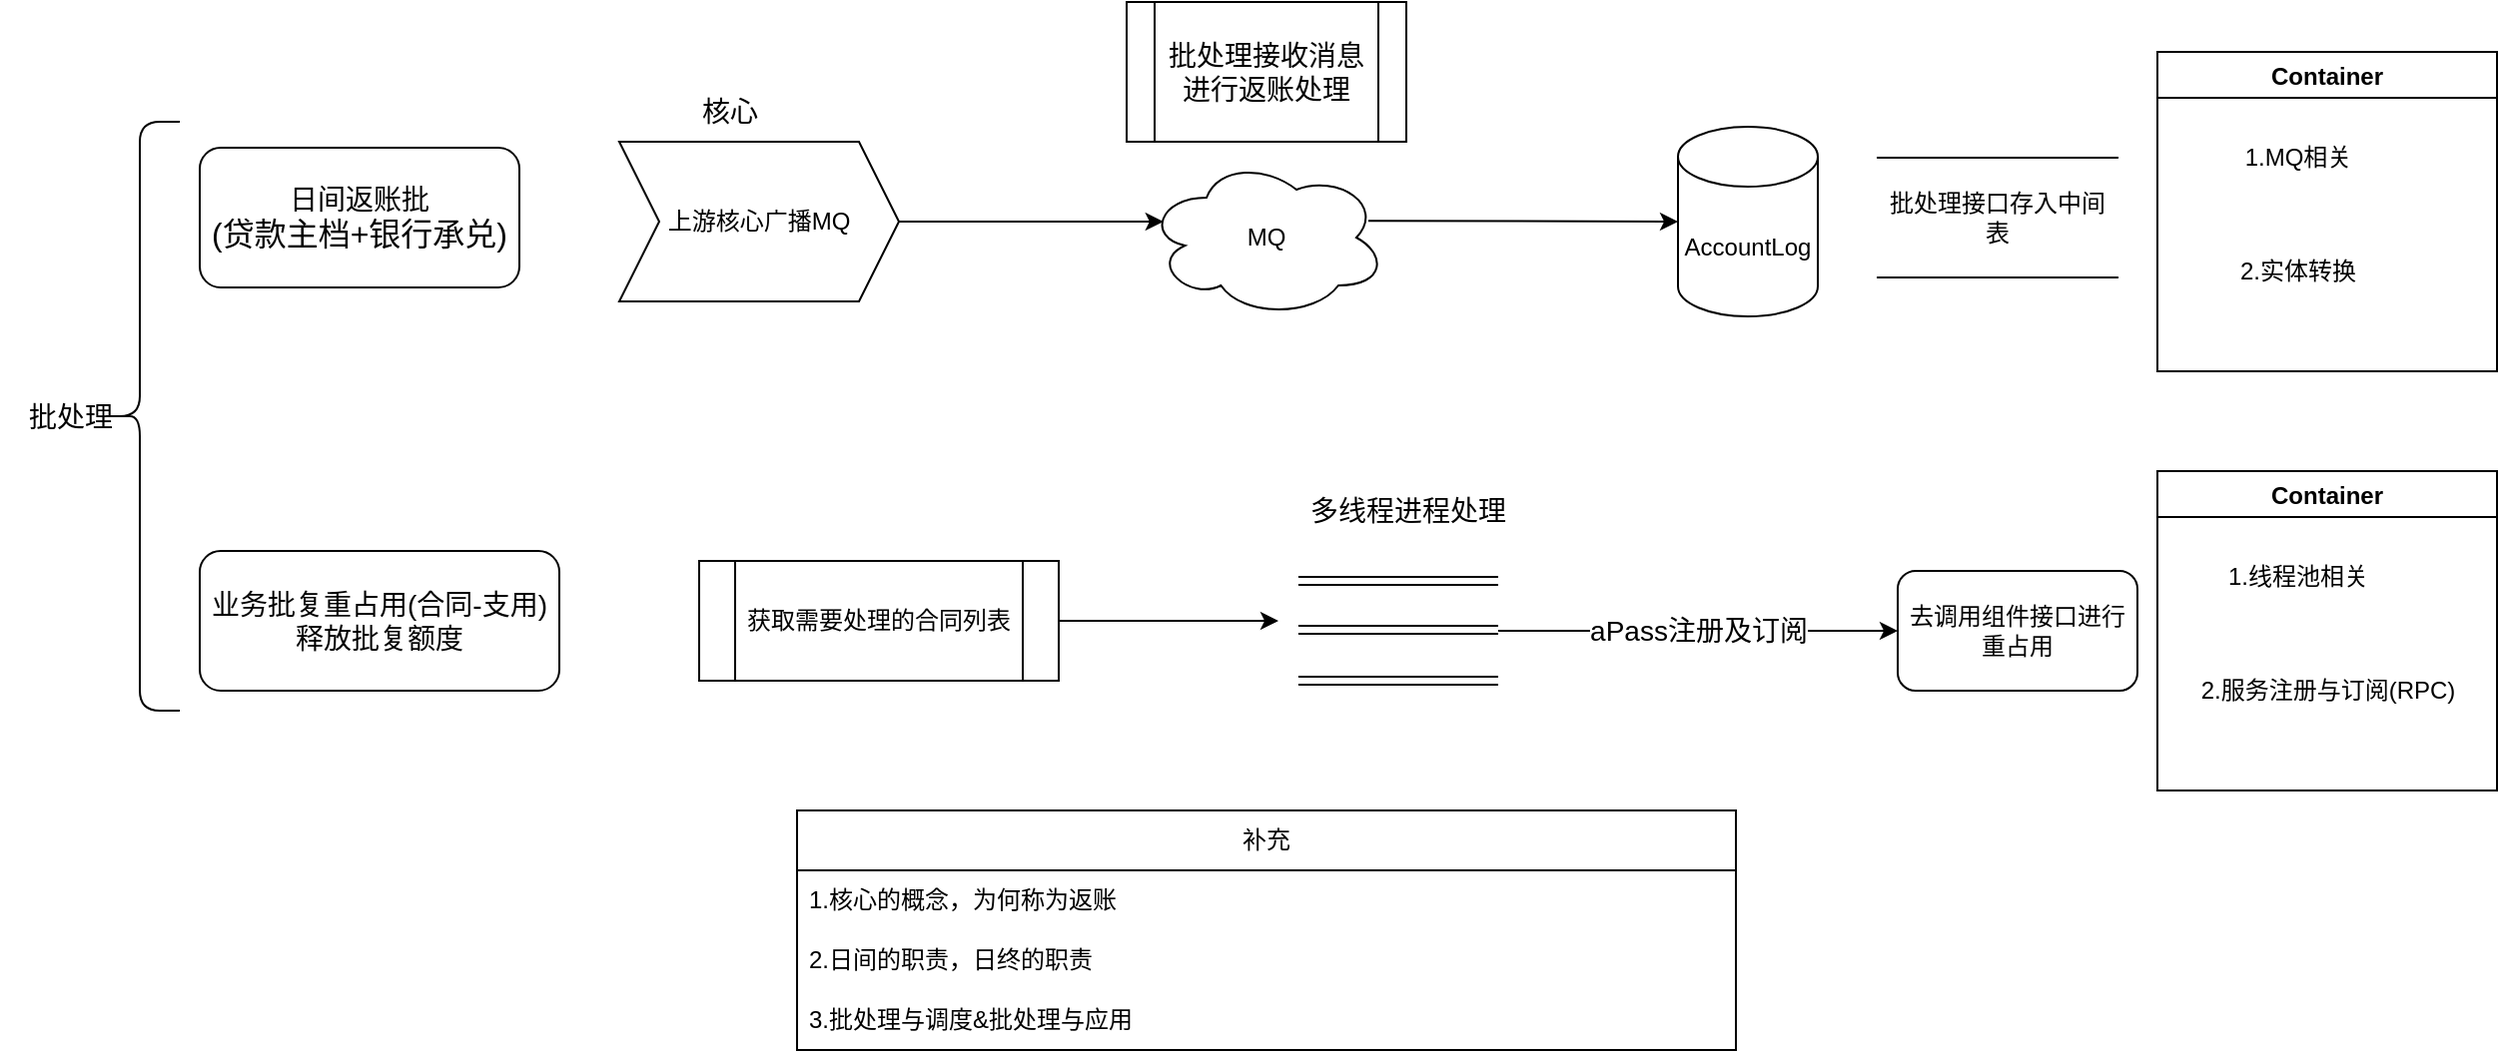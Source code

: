 <mxfile version="24.7.7">
  <diagram name="第 1 页" id="zv5c9dIbN6kBxqN3B4h9">
    <mxGraphModel dx="2345" dy="636" grid="1" gridSize="10" guides="1" tooltips="1" connect="1" arrows="1" fold="1" page="1" pageScale="1" pageWidth="827" pageHeight="1169" math="0" shadow="0">
      <root>
        <mxCell id="0" />
        <mxCell id="1" parent="0" />
        <mxCell id="AlXySb3WD6Xx3yzlpo8Q-1" value="上游核心广播MQ" style="shape=step;perimeter=stepPerimeter;whiteSpace=wrap;html=1;fixedSize=1;" vertex="1" parent="1">
          <mxGeometry x="100" y="135" width="140" height="80" as="geometry" />
        </mxCell>
        <mxCell id="AlXySb3WD6Xx3yzlpo8Q-3" value="&lt;font style=&quot;font-size: 14px;&quot;&gt;日间返账批&lt;/font&gt;&lt;div&gt;&lt;font size=&quot;3&quot;&gt;(贷款主档+银行承兑)&lt;/font&gt;&lt;/div&gt;" style="rounded=1;whiteSpace=wrap;html=1;" vertex="1" parent="1">
          <mxGeometry x="-110" y="138" width="160" height="70" as="geometry" />
        </mxCell>
        <mxCell id="AlXySb3WD6Xx3yzlpo8Q-4" value="AccountLog" style="shape=cylinder3;whiteSpace=wrap;html=1;boundedLbl=1;backgroundOutline=1;size=15;" vertex="1" parent="1">
          <mxGeometry x="630" y="127.5" width="70" height="95" as="geometry" />
        </mxCell>
        <mxCell id="AlXySb3WD6Xx3yzlpo8Q-5" value="&lt;font style=&quot;font-size: 14px;&quot;&gt;批处理接收消息进行返账处理&lt;/font&gt;" style="shape=process;whiteSpace=wrap;html=1;backgroundOutline=1;" vertex="1" parent="1">
          <mxGeometry x="354" y="65" width="140" height="70" as="geometry" />
        </mxCell>
        <mxCell id="AlXySb3WD6Xx3yzlpo8Q-6" value="MQ" style="ellipse;shape=cloud;whiteSpace=wrap;html=1;" vertex="1" parent="1">
          <mxGeometry x="364" y="143" width="120" height="80" as="geometry" />
        </mxCell>
        <mxCell id="AlXySb3WD6Xx3yzlpo8Q-7" value="" style="endArrow=classic;html=1;rounded=0;exitX=1;exitY=0.5;exitDx=0;exitDy=0;entryX=0.07;entryY=0.4;entryDx=0;entryDy=0;entryPerimeter=0;" edge="1" parent="1" source="AlXySb3WD6Xx3yzlpo8Q-1" target="AlXySb3WD6Xx3yzlpo8Q-6">
          <mxGeometry width="50" height="50" relative="1" as="geometry">
            <mxPoint x="310" y="290" as="sourcePoint" />
            <mxPoint x="360" y="240" as="targetPoint" />
          </mxGeometry>
        </mxCell>
        <mxCell id="AlXySb3WD6Xx3yzlpo8Q-8" value="" style="endArrow=classic;html=1;rounded=0;exitX=0.925;exitY=0.395;exitDx=0;exitDy=0;exitPerimeter=0;entryX=0;entryY=0.5;entryDx=0;entryDy=0;entryPerimeter=0;" edge="1" parent="1" source="AlXySb3WD6Xx3yzlpo8Q-6" target="AlXySb3WD6Xx3yzlpo8Q-4">
          <mxGeometry width="50" height="50" relative="1" as="geometry">
            <mxPoint x="520" y="280" as="sourcePoint" />
            <mxPoint x="570" y="230" as="targetPoint" />
          </mxGeometry>
        </mxCell>
        <mxCell id="AlXySb3WD6Xx3yzlpo8Q-10" value="Container" style="swimlane;" vertex="1" parent="1">
          <mxGeometry x="870" y="90" width="170" height="160" as="geometry" />
        </mxCell>
        <mxCell id="AlXySb3WD6Xx3yzlpo8Q-12" value="2.实体转换" style="text;html=1;align=center;verticalAlign=middle;resizable=0;points=[];autosize=1;strokeColor=none;fillColor=none;" vertex="1" parent="AlXySb3WD6Xx3yzlpo8Q-10">
          <mxGeometry x="30" y="95" width="80" height="30" as="geometry" />
        </mxCell>
        <mxCell id="AlXySb3WD6Xx3yzlpo8Q-11" value="1.MQ相关" style="text;html=1;align=center;verticalAlign=middle;resizable=0;points=[];autosize=1;strokeColor=none;fillColor=none;" vertex="1" parent="AlXySb3WD6Xx3yzlpo8Q-10">
          <mxGeometry x="30" y="37.5" width="80" height="30" as="geometry" />
        </mxCell>
        <mxCell id="AlXySb3WD6Xx3yzlpo8Q-13" value="&lt;div&gt;&lt;span style=&quot;font-size: 14px;&quot;&gt;业务批复重占用(合同-支用)&lt;br&gt;释放批复额度&lt;/span&gt;&lt;/div&gt;" style="rounded=1;whiteSpace=wrap;html=1;" vertex="1" parent="1">
          <mxGeometry x="-110" y="340" width="180" height="70" as="geometry" />
        </mxCell>
        <mxCell id="AlXySb3WD6Xx3yzlpo8Q-14" value="&lt;font style=&quot;font-size: 14px;&quot;&gt;核心&lt;/font&gt;" style="text;html=1;align=center;verticalAlign=middle;resizable=0;points=[];autosize=1;strokeColor=none;fillColor=none;" vertex="1" parent="1">
          <mxGeometry x="130" y="105" width="50" height="30" as="geometry" />
        </mxCell>
        <mxCell id="AlXySb3WD6Xx3yzlpo8Q-15" value="批处理接口存入中间表" style="shape=partialRectangle;whiteSpace=wrap;html=1;left=0;right=0;fillColor=none;" vertex="1" parent="1">
          <mxGeometry x="730" y="143" width="120" height="60" as="geometry" />
        </mxCell>
        <mxCell id="AlXySb3WD6Xx3yzlpo8Q-16" value="获取需要处理的合同列表" style="shape=process;whiteSpace=wrap;html=1;backgroundOutline=1;" vertex="1" parent="1">
          <mxGeometry x="140" y="345" width="180" height="60" as="geometry" />
        </mxCell>
        <mxCell id="AlXySb3WD6Xx3yzlpo8Q-22" value="" style="group" vertex="1" connectable="0" parent="1">
          <mxGeometry x="440" y="305" width="110" height="100" as="geometry" />
        </mxCell>
        <mxCell id="AlXySb3WD6Xx3yzlpo8Q-17" value="" style="shape=link;html=1;rounded=0;" edge="1" parent="AlXySb3WD6Xx3yzlpo8Q-22">
          <mxGeometry width="100" relative="1" as="geometry">
            <mxPoint y="50" as="sourcePoint" />
            <mxPoint x="100" y="50" as="targetPoint" />
          </mxGeometry>
        </mxCell>
        <mxCell id="AlXySb3WD6Xx3yzlpo8Q-18" value="" style="shape=link;html=1;rounded=0;" edge="1" parent="AlXySb3WD6Xx3yzlpo8Q-22">
          <mxGeometry width="100" relative="1" as="geometry">
            <mxPoint y="74.5" as="sourcePoint" />
            <mxPoint x="100" y="74.5" as="targetPoint" />
          </mxGeometry>
        </mxCell>
        <mxCell id="AlXySb3WD6Xx3yzlpo8Q-19" value="" style="shape=link;html=1;rounded=0;" edge="1" parent="AlXySb3WD6Xx3yzlpo8Q-22">
          <mxGeometry width="100" relative="1" as="geometry">
            <mxPoint y="100" as="sourcePoint" />
            <mxPoint x="100" y="100" as="targetPoint" />
          </mxGeometry>
        </mxCell>
        <mxCell id="AlXySb3WD6Xx3yzlpo8Q-20" value="&lt;font style=&quot;font-size: 14px;&quot;&gt;多线程进程处理&lt;/font&gt;" style="text;html=1;align=center;verticalAlign=middle;whiteSpace=wrap;rounded=0;" vertex="1" parent="AlXySb3WD6Xx3yzlpo8Q-22">
          <mxGeometry width="110" height="30" as="geometry" />
        </mxCell>
        <mxCell id="AlXySb3WD6Xx3yzlpo8Q-23" value="" style="endArrow=classic;html=1;rounded=0;exitX=1;exitY=0.5;exitDx=0;exitDy=0;" edge="1" parent="1" source="AlXySb3WD6Xx3yzlpo8Q-16">
          <mxGeometry width="50" height="50" relative="1" as="geometry">
            <mxPoint x="370" y="400" as="sourcePoint" />
            <mxPoint x="430" y="375" as="targetPoint" />
          </mxGeometry>
        </mxCell>
        <mxCell id="AlXySb3WD6Xx3yzlpo8Q-24" value="去调用组件接口进行重占用" style="rounded=1;whiteSpace=wrap;html=1;" vertex="1" parent="1">
          <mxGeometry x="740" y="350" width="120" height="60" as="geometry" />
        </mxCell>
        <mxCell id="AlXySb3WD6Xx3yzlpo8Q-26" value="" style="endArrow=classic;html=1;rounded=0;" edge="1" parent="1" target="AlXySb3WD6Xx3yzlpo8Q-24">
          <mxGeometry relative="1" as="geometry">
            <mxPoint x="540" y="380" as="sourcePoint" />
            <mxPoint x="690" y="370" as="targetPoint" />
          </mxGeometry>
        </mxCell>
        <mxCell id="AlXySb3WD6Xx3yzlpo8Q-27" value="&lt;font style=&quot;font-size: 14px;&quot;&gt;aPass注册及订阅&lt;/font&gt;" style="edgeLabel;resizable=0;html=1;;align=center;verticalAlign=middle;" connectable="0" vertex="1" parent="AlXySb3WD6Xx3yzlpo8Q-26">
          <mxGeometry relative="1" as="geometry" />
        </mxCell>
        <mxCell id="AlXySb3WD6Xx3yzlpo8Q-29" value="Container" style="swimlane;" vertex="1" parent="1">
          <mxGeometry x="870" y="300" width="170" height="160" as="geometry" />
        </mxCell>
        <mxCell id="AlXySb3WD6Xx3yzlpo8Q-30" value="2.服务注册与订阅(RPC)" style="text;html=1;align=center;verticalAlign=middle;resizable=0;points=[];autosize=1;strokeColor=none;fillColor=none;" vertex="1" parent="AlXySb3WD6Xx3yzlpo8Q-29">
          <mxGeometry x="10" y="95" width="150" height="30" as="geometry" />
        </mxCell>
        <mxCell id="AlXySb3WD6Xx3yzlpo8Q-31" value="1.线程池相关" style="text;html=1;align=center;verticalAlign=middle;resizable=0;points=[];autosize=1;strokeColor=none;fillColor=none;" vertex="1" parent="AlXySb3WD6Xx3yzlpo8Q-29">
          <mxGeometry x="25" y="37.5" width="90" height="30" as="geometry" />
        </mxCell>
        <mxCell id="AlXySb3WD6Xx3yzlpo8Q-35" value="补充" style="swimlane;fontStyle=0;childLayout=stackLayout;horizontal=1;startSize=30;horizontalStack=0;resizeParent=1;resizeParentMax=0;resizeLast=0;collapsible=1;marginBottom=0;whiteSpace=wrap;html=1;" vertex="1" parent="1">
          <mxGeometry x="189" y="470" width="470" height="120" as="geometry" />
        </mxCell>
        <mxCell id="AlXySb3WD6Xx3yzlpo8Q-36" value="1.核心的概念，为何称为返账" style="text;strokeColor=none;fillColor=none;align=left;verticalAlign=middle;spacingLeft=4;spacingRight=4;overflow=hidden;points=[[0,0.5],[1,0.5]];portConstraint=eastwest;rotatable=0;whiteSpace=wrap;html=1;" vertex="1" parent="AlXySb3WD6Xx3yzlpo8Q-35">
          <mxGeometry y="30" width="470" height="30" as="geometry" />
        </mxCell>
        <mxCell id="AlXySb3WD6Xx3yzlpo8Q-37" value="2.日间的职责，日终的职责" style="text;strokeColor=none;fillColor=none;align=left;verticalAlign=middle;spacingLeft=4;spacingRight=4;overflow=hidden;points=[[0,0.5],[1,0.5]];portConstraint=eastwest;rotatable=0;whiteSpace=wrap;html=1;" vertex="1" parent="AlXySb3WD6Xx3yzlpo8Q-35">
          <mxGeometry y="60" width="470" height="30" as="geometry" />
        </mxCell>
        <mxCell id="AlXySb3WD6Xx3yzlpo8Q-38" value="3.批处理与调度&amp;amp;批处理与应用" style="text;strokeColor=none;fillColor=none;align=left;verticalAlign=middle;spacingLeft=4;spacingRight=4;overflow=hidden;points=[[0,0.5],[1,0.5]];portConstraint=eastwest;rotatable=0;whiteSpace=wrap;html=1;" vertex="1" parent="AlXySb3WD6Xx3yzlpo8Q-35">
          <mxGeometry y="90" width="470" height="30" as="geometry" />
        </mxCell>
        <mxCell id="AlXySb3WD6Xx3yzlpo8Q-39" value="" style="shape=curlyBracket;whiteSpace=wrap;html=1;rounded=1;labelPosition=left;verticalLabelPosition=middle;align=right;verticalAlign=middle;" vertex="1" parent="1">
          <mxGeometry x="-160" y="125" width="40" height="295" as="geometry" />
        </mxCell>
        <mxCell id="AlXySb3WD6Xx3yzlpo8Q-40" value="&lt;font style=&quot;font-size: 14px;&quot;&gt;批处理&lt;/font&gt;" style="text;html=1;align=center;verticalAlign=middle;resizable=0;points=[];autosize=1;strokeColor=none;fillColor=none;" vertex="1" parent="1">
          <mxGeometry x="-210" y="257.5" width="70" height="30" as="geometry" />
        </mxCell>
      </root>
    </mxGraphModel>
  </diagram>
</mxfile>
